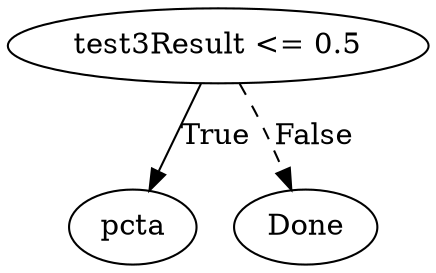 digraph {
0 [label="test3Result <= 0.5"];
1 [label="pcta"];
0 -> 1 [label="True"];
2 [label="Done"];
0 -> 2 [style="dashed", label="False"];

}